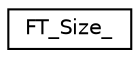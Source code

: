 digraph "Graphical Class Hierarchy"
{
 // LATEX_PDF_SIZE
  edge [fontname="Helvetica",fontsize="10",labelfontname="Helvetica",labelfontsize="10"];
  node [fontname="Helvetica",fontsize="10",shape=record];
  rankdir="LR";
  Node0 [label="FT_Size_",height=0.2,width=0.4,color="black", fillcolor="white", style="filled",URL="$structFT__Size__.html",tooltip=" "];
}
